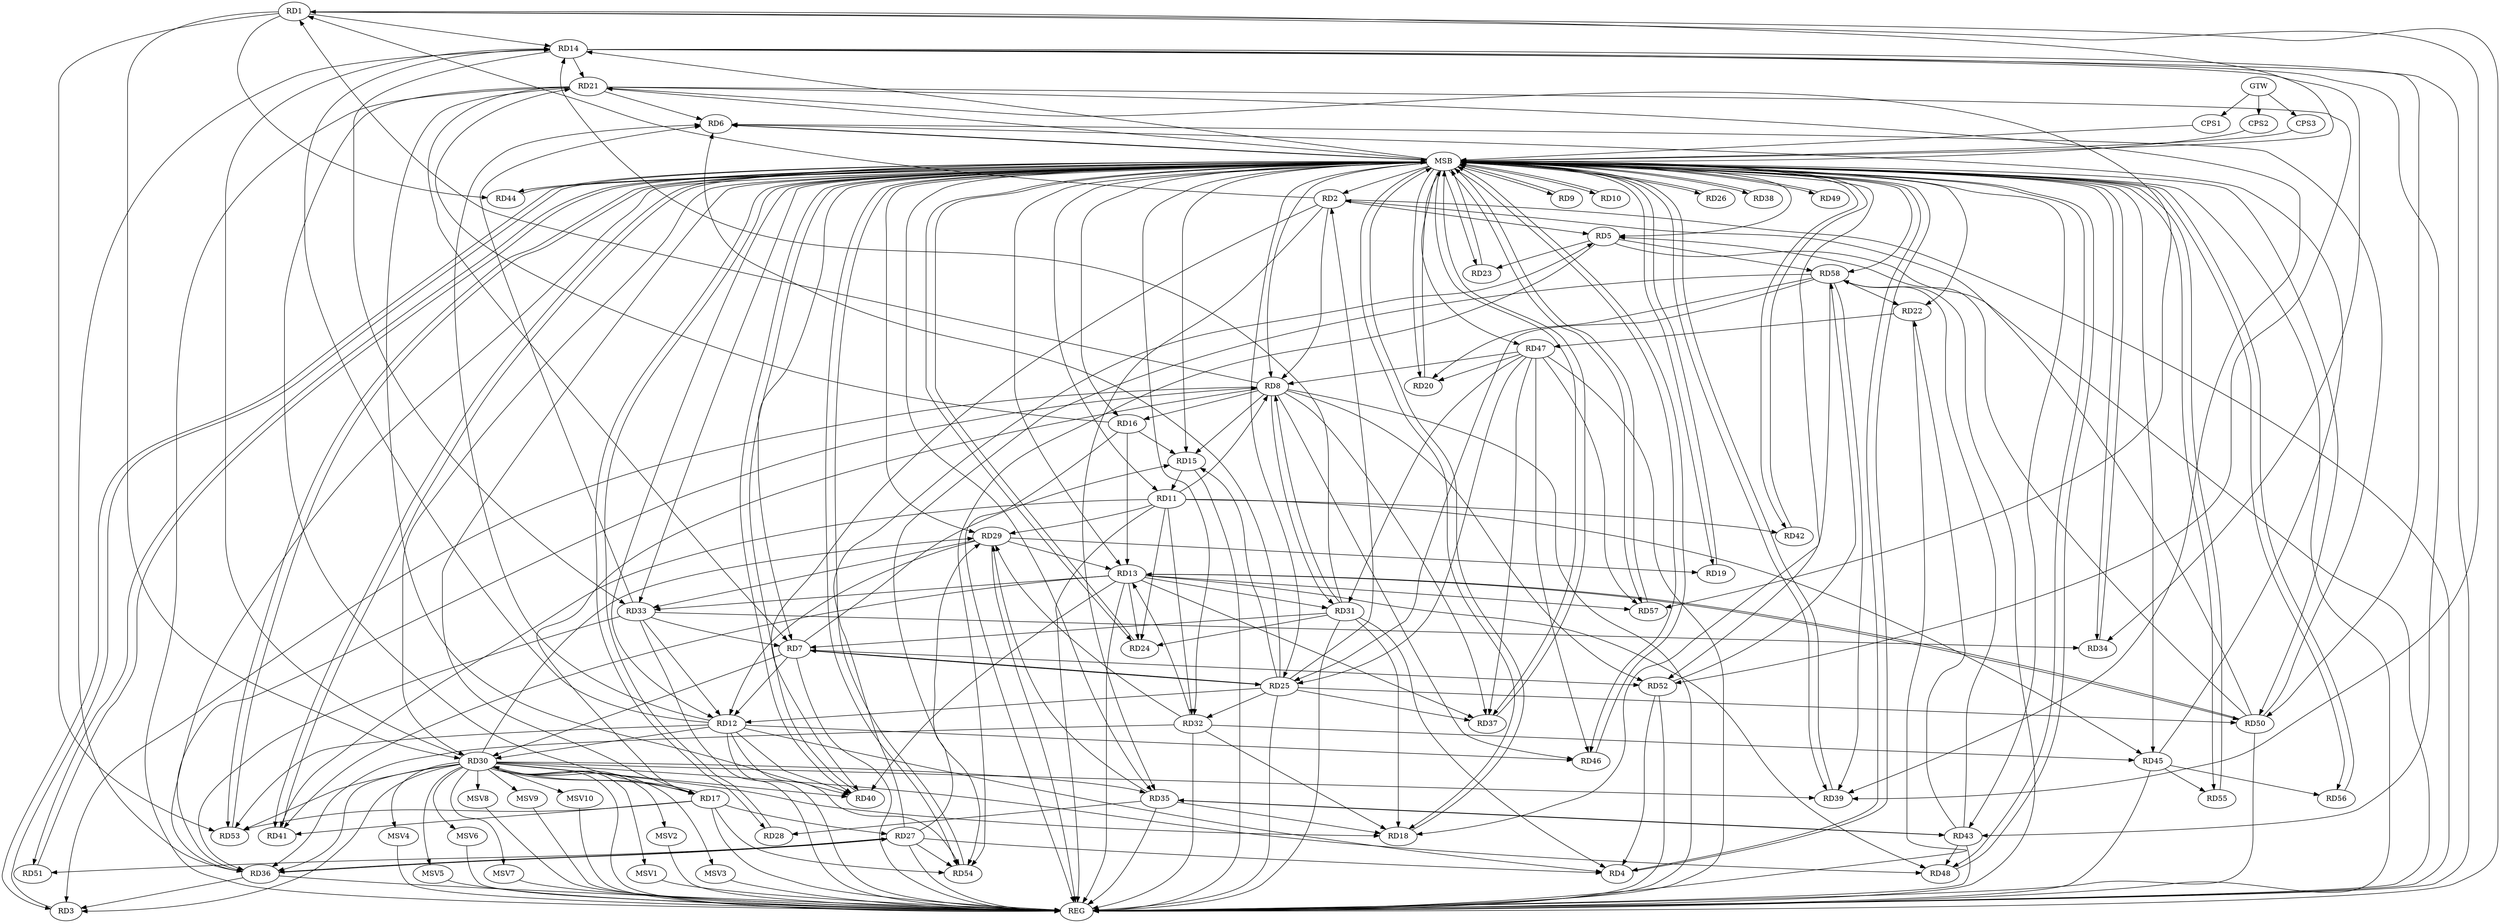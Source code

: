 strict digraph G {
  RD1 [ label="RD1" ];
  RD2 [ label="RD2" ];
  RD3 [ label="RD3" ];
  RD4 [ label="RD4" ];
  RD5 [ label="RD5" ];
  RD6 [ label="RD6" ];
  RD7 [ label="RD7" ];
  RD8 [ label="RD8" ];
  RD9 [ label="RD9" ];
  RD10 [ label="RD10" ];
  RD11 [ label="RD11" ];
  RD12 [ label="RD12" ];
  RD13 [ label="RD13" ];
  RD14 [ label="RD14" ];
  RD15 [ label="RD15" ];
  RD16 [ label="RD16" ];
  RD17 [ label="RD17" ];
  RD18 [ label="RD18" ];
  RD19 [ label="RD19" ];
  RD20 [ label="RD20" ];
  RD21 [ label="RD21" ];
  RD22 [ label="RD22" ];
  RD23 [ label="RD23" ];
  RD24 [ label="RD24" ];
  RD25 [ label="RD25" ];
  RD26 [ label="RD26" ];
  RD27 [ label="RD27" ];
  RD28 [ label="RD28" ];
  RD29 [ label="RD29" ];
  RD30 [ label="RD30" ];
  RD31 [ label="RD31" ];
  RD32 [ label="RD32" ];
  RD33 [ label="RD33" ];
  RD34 [ label="RD34" ];
  RD35 [ label="RD35" ];
  RD36 [ label="RD36" ];
  RD37 [ label="RD37" ];
  RD38 [ label="RD38" ];
  RD39 [ label="RD39" ];
  RD40 [ label="RD40" ];
  RD41 [ label="RD41" ];
  RD42 [ label="RD42" ];
  RD43 [ label="RD43" ];
  RD44 [ label="RD44" ];
  RD45 [ label="RD45" ];
  RD46 [ label="RD46" ];
  RD47 [ label="RD47" ];
  RD48 [ label="RD48" ];
  RD49 [ label="RD49" ];
  RD50 [ label="RD50" ];
  RD51 [ label="RD51" ];
  RD52 [ label="RD52" ];
  RD53 [ label="RD53" ];
  RD54 [ label="RD54" ];
  RD55 [ label="RD55" ];
  RD56 [ label="RD56" ];
  RD57 [ label="RD57" ];
  RD58 [ label="RD58" ];
  CPS1 [ label="CPS1" ];
  CPS2 [ label="CPS2" ];
  CPS3 [ label="CPS3" ];
  GTW [ label="GTW" ];
  REG [ label="REG" ];
  MSB [ label="MSB" ];
  MSV1 [ label="MSV1" ];
  MSV2 [ label="MSV2" ];
  MSV3 [ label="MSV3" ];
  MSV4 [ label="MSV4" ];
  MSV5 [ label="MSV5" ];
  MSV6 [ label="MSV6" ];
  MSV7 [ label="MSV7" ];
  MSV8 [ label="MSV8" ];
  MSV9 [ label="MSV9" ];
  MSV10 [ label="MSV10" ];
  RD2 -> RD1;
  RD8 -> RD1;
  RD1 -> RD14;
  RD1 -> RD30;
  RD1 -> RD39;
  RD1 -> RD44;
  RD1 -> RD53;
  RD2 -> RD5;
  RD2 -> RD8;
  RD25 -> RD2;
  RD2 -> RD35;
  RD2 -> RD40;
  RD50 -> RD2;
  RD8 -> RD3;
  RD30 -> RD3;
  RD36 -> RD3;
  RD12 -> RD4;
  RD27 -> RD4;
  RD31 -> RD4;
  RD52 -> RD4;
  RD5 -> RD23;
  RD27 -> RD5;
  RD50 -> RD5;
  RD5 -> RD54;
  RD5 -> RD58;
  RD12 -> RD6;
  RD21 -> RD6;
  RD25 -> RD6;
  RD33 -> RD6;
  RD45 -> RD6;
  RD50 -> RD6;
  RD7 -> RD12;
  RD7 -> RD15;
  RD21 -> RD7;
  RD7 -> RD25;
  RD25 -> RD7;
  RD7 -> RD30;
  RD31 -> RD7;
  RD33 -> RD7;
  RD7 -> RD52;
  RD11 -> RD8;
  RD8 -> RD15;
  RD8 -> RD16;
  RD8 -> RD17;
  RD8 -> RD31;
  RD31 -> RD8;
  RD36 -> RD8;
  RD8 -> RD37;
  RD8 -> RD46;
  RD47 -> RD8;
  RD8 -> RD52;
  RD15 -> RD11;
  RD11 -> RD24;
  RD11 -> RD29;
  RD11 -> RD32;
  RD11 -> RD41;
  RD11 -> RD42;
  RD11 -> RD45;
  RD12 -> RD14;
  RD25 -> RD12;
  RD29 -> RD12;
  RD12 -> RD30;
  RD33 -> RD12;
  RD12 -> RD40;
  RD12 -> RD46;
  RD12 -> RD53;
  RD12 -> RD54;
  RD16 -> RD13;
  RD13 -> RD24;
  RD29 -> RD13;
  RD13 -> RD31;
  RD32 -> RD13;
  RD13 -> RD33;
  RD13 -> RD37;
  RD13 -> RD40;
  RD13 -> RD41;
  RD13 -> RD48;
  RD13 -> RD50;
  RD50 -> RD13;
  RD13 -> RD57;
  RD14 -> RD21;
  RD30 -> RD14;
  RD31 -> RD14;
  RD14 -> RD33;
  RD14 -> RD34;
  RD36 -> RD14;
  RD14 -> RD43;
  RD14 -> RD50;
  RD16 -> RD15;
  RD25 -> RD15;
  RD16 -> RD21;
  RD21 -> RD17;
  RD17 -> RD27;
  RD17 -> RD30;
  RD30 -> RD17;
  RD17 -> RD41;
  RD17 -> RD53;
  RD17 -> RD54;
  RD30 -> RD18;
  RD31 -> RD18;
  RD32 -> RD18;
  RD35 -> RD18;
  RD58 -> RD18;
  RD29 -> RD19;
  RD47 -> RD20;
  RD58 -> RD20;
  RD21 -> RD39;
  RD21 -> RD40;
  RD21 -> RD52;
  RD21 -> RD57;
  RD43 -> RD22;
  RD22 -> RD47;
  RD58 -> RD22;
  RD31 -> RD24;
  RD25 -> RD32;
  RD25 -> RD37;
  RD47 -> RD25;
  RD25 -> RD50;
  RD58 -> RD25;
  RD27 -> RD29;
  RD27 -> RD36;
  RD36 -> RD27;
  RD27 -> RD51;
  RD27 -> RD54;
  RD35 -> RD28;
  RD30 -> RD29;
  RD32 -> RD29;
  RD29 -> RD33;
  RD35 -> RD29;
  RD30 -> RD35;
  RD30 -> RD36;
  RD30 -> RD39;
  RD30 -> RD40;
  RD30 -> RD48;
  RD30 -> RD53;
  RD47 -> RD31;
  RD32 -> RD36;
  RD32 -> RD45;
  RD33 -> RD34;
  RD33 -> RD36;
  RD35 -> RD43;
  RD43 -> RD35;
  RD47 -> RD37;
  RD58 -> RD39;
  RD43 -> RD48;
  RD43 -> RD58;
  RD45 -> RD55;
  RD45 -> RD56;
  RD47 -> RD46;
  RD47 -> RD57;
  RD52 -> RD58;
  RD58 -> RD54;
  GTW -> CPS1;
  GTW -> CPS2;
  GTW -> CPS3;
  RD1 -> REG;
  RD2 -> REG;
  RD5 -> REG;
  RD7 -> REG;
  RD8 -> REG;
  RD11 -> REG;
  RD12 -> REG;
  RD13 -> REG;
  RD14 -> REG;
  RD15 -> REG;
  RD16 -> REG;
  RD17 -> REG;
  RD21 -> REG;
  RD22 -> REG;
  RD25 -> REG;
  RD27 -> REG;
  RD29 -> REG;
  RD30 -> REG;
  RD31 -> REG;
  RD32 -> REG;
  RD33 -> REG;
  RD35 -> REG;
  RD36 -> REG;
  RD43 -> REG;
  RD45 -> REG;
  RD47 -> REG;
  RD50 -> REG;
  RD52 -> REG;
  RD58 -> REG;
  RD3 -> MSB;
  MSB -> RD13;
  MSB -> RD15;
  MSB -> RD41;
  MSB -> RD42;
  MSB -> RD51;
  MSB -> RD54;
  MSB -> REG;
  RD4 -> MSB;
  MSB -> RD7;
  MSB -> RD33;
  MSB -> RD48;
  RD6 -> MSB;
  MSB -> RD26;
  MSB -> RD29;
  MSB -> RD56;
  RD9 -> MSB;
  RD10 -> MSB;
  MSB -> RD37;
  MSB -> RD58;
  RD18 -> MSB;
  MSB -> RD24;
  MSB -> RD39;
  MSB -> RD46;
  MSB -> RD49;
  RD19 -> MSB;
  MSB -> RD2;
  MSB -> RD6;
  MSB -> RD57;
  RD20 -> MSB;
  MSB -> RD9;
  MSB -> RD12;
  MSB -> RD30;
  MSB -> RD36;
  MSB -> RD50;
  RD23 -> MSB;
  MSB -> RD19;
  MSB -> RD25;
  MSB -> RD40;
  MSB -> RD45;
  MSB -> RD53;
  RD24 -> MSB;
  MSB -> RD32;
  MSB -> RD34;
  MSB -> RD44;
  MSB -> RD55;
  RD26 -> MSB;
  MSB -> RD8;
  MSB -> RD23;
  RD28 -> MSB;
  MSB -> RD4;
  MSB -> RD47;
  RD34 -> MSB;
  MSB -> RD3;
  MSB -> RD21;
  RD37 -> MSB;
  MSB -> RD18;
  RD38 -> MSB;
  MSB -> RD10;
  RD39 -> MSB;
  RD40 -> MSB;
  MSB -> RD14;
  MSB -> RD16;
  MSB -> RD20;
  RD41 -> MSB;
  MSB -> RD43;
  RD42 -> MSB;
  MSB -> RD28;
  RD44 -> MSB;
  MSB -> RD35;
  RD46 -> MSB;
  RD48 -> MSB;
  MSB -> RD17;
  RD49 -> MSB;
  MSB -> RD11;
  MSB -> RD38;
  RD51 -> MSB;
  RD53 -> MSB;
  RD54 -> MSB;
  MSB -> RD22;
  RD55 -> MSB;
  RD56 -> MSB;
  RD57 -> MSB;
  MSB -> RD1;
  CPS1 -> MSB;
  MSB -> RD5;
  CPS2 -> MSB;
  MSB -> RD52;
  CPS3 -> MSB;
  RD30 -> MSV1;
  MSV1 -> REG;
  RD30 -> MSV2;
  MSV2 -> REG;
  RD30 -> MSV3;
  RD30 -> MSV4;
  RD30 -> MSV5;
  RD30 -> MSV6;
  RD30 -> MSV7;
  MSV3 -> REG;
  MSV4 -> REG;
  MSV5 -> REG;
  MSV6 -> REG;
  MSV7 -> REG;
  RD30 -> MSV8;
  MSV8 -> REG;
  RD30 -> MSV9;
  RD30 -> MSV10;
  MSV9 -> REG;
  MSV10 -> REG;
}
